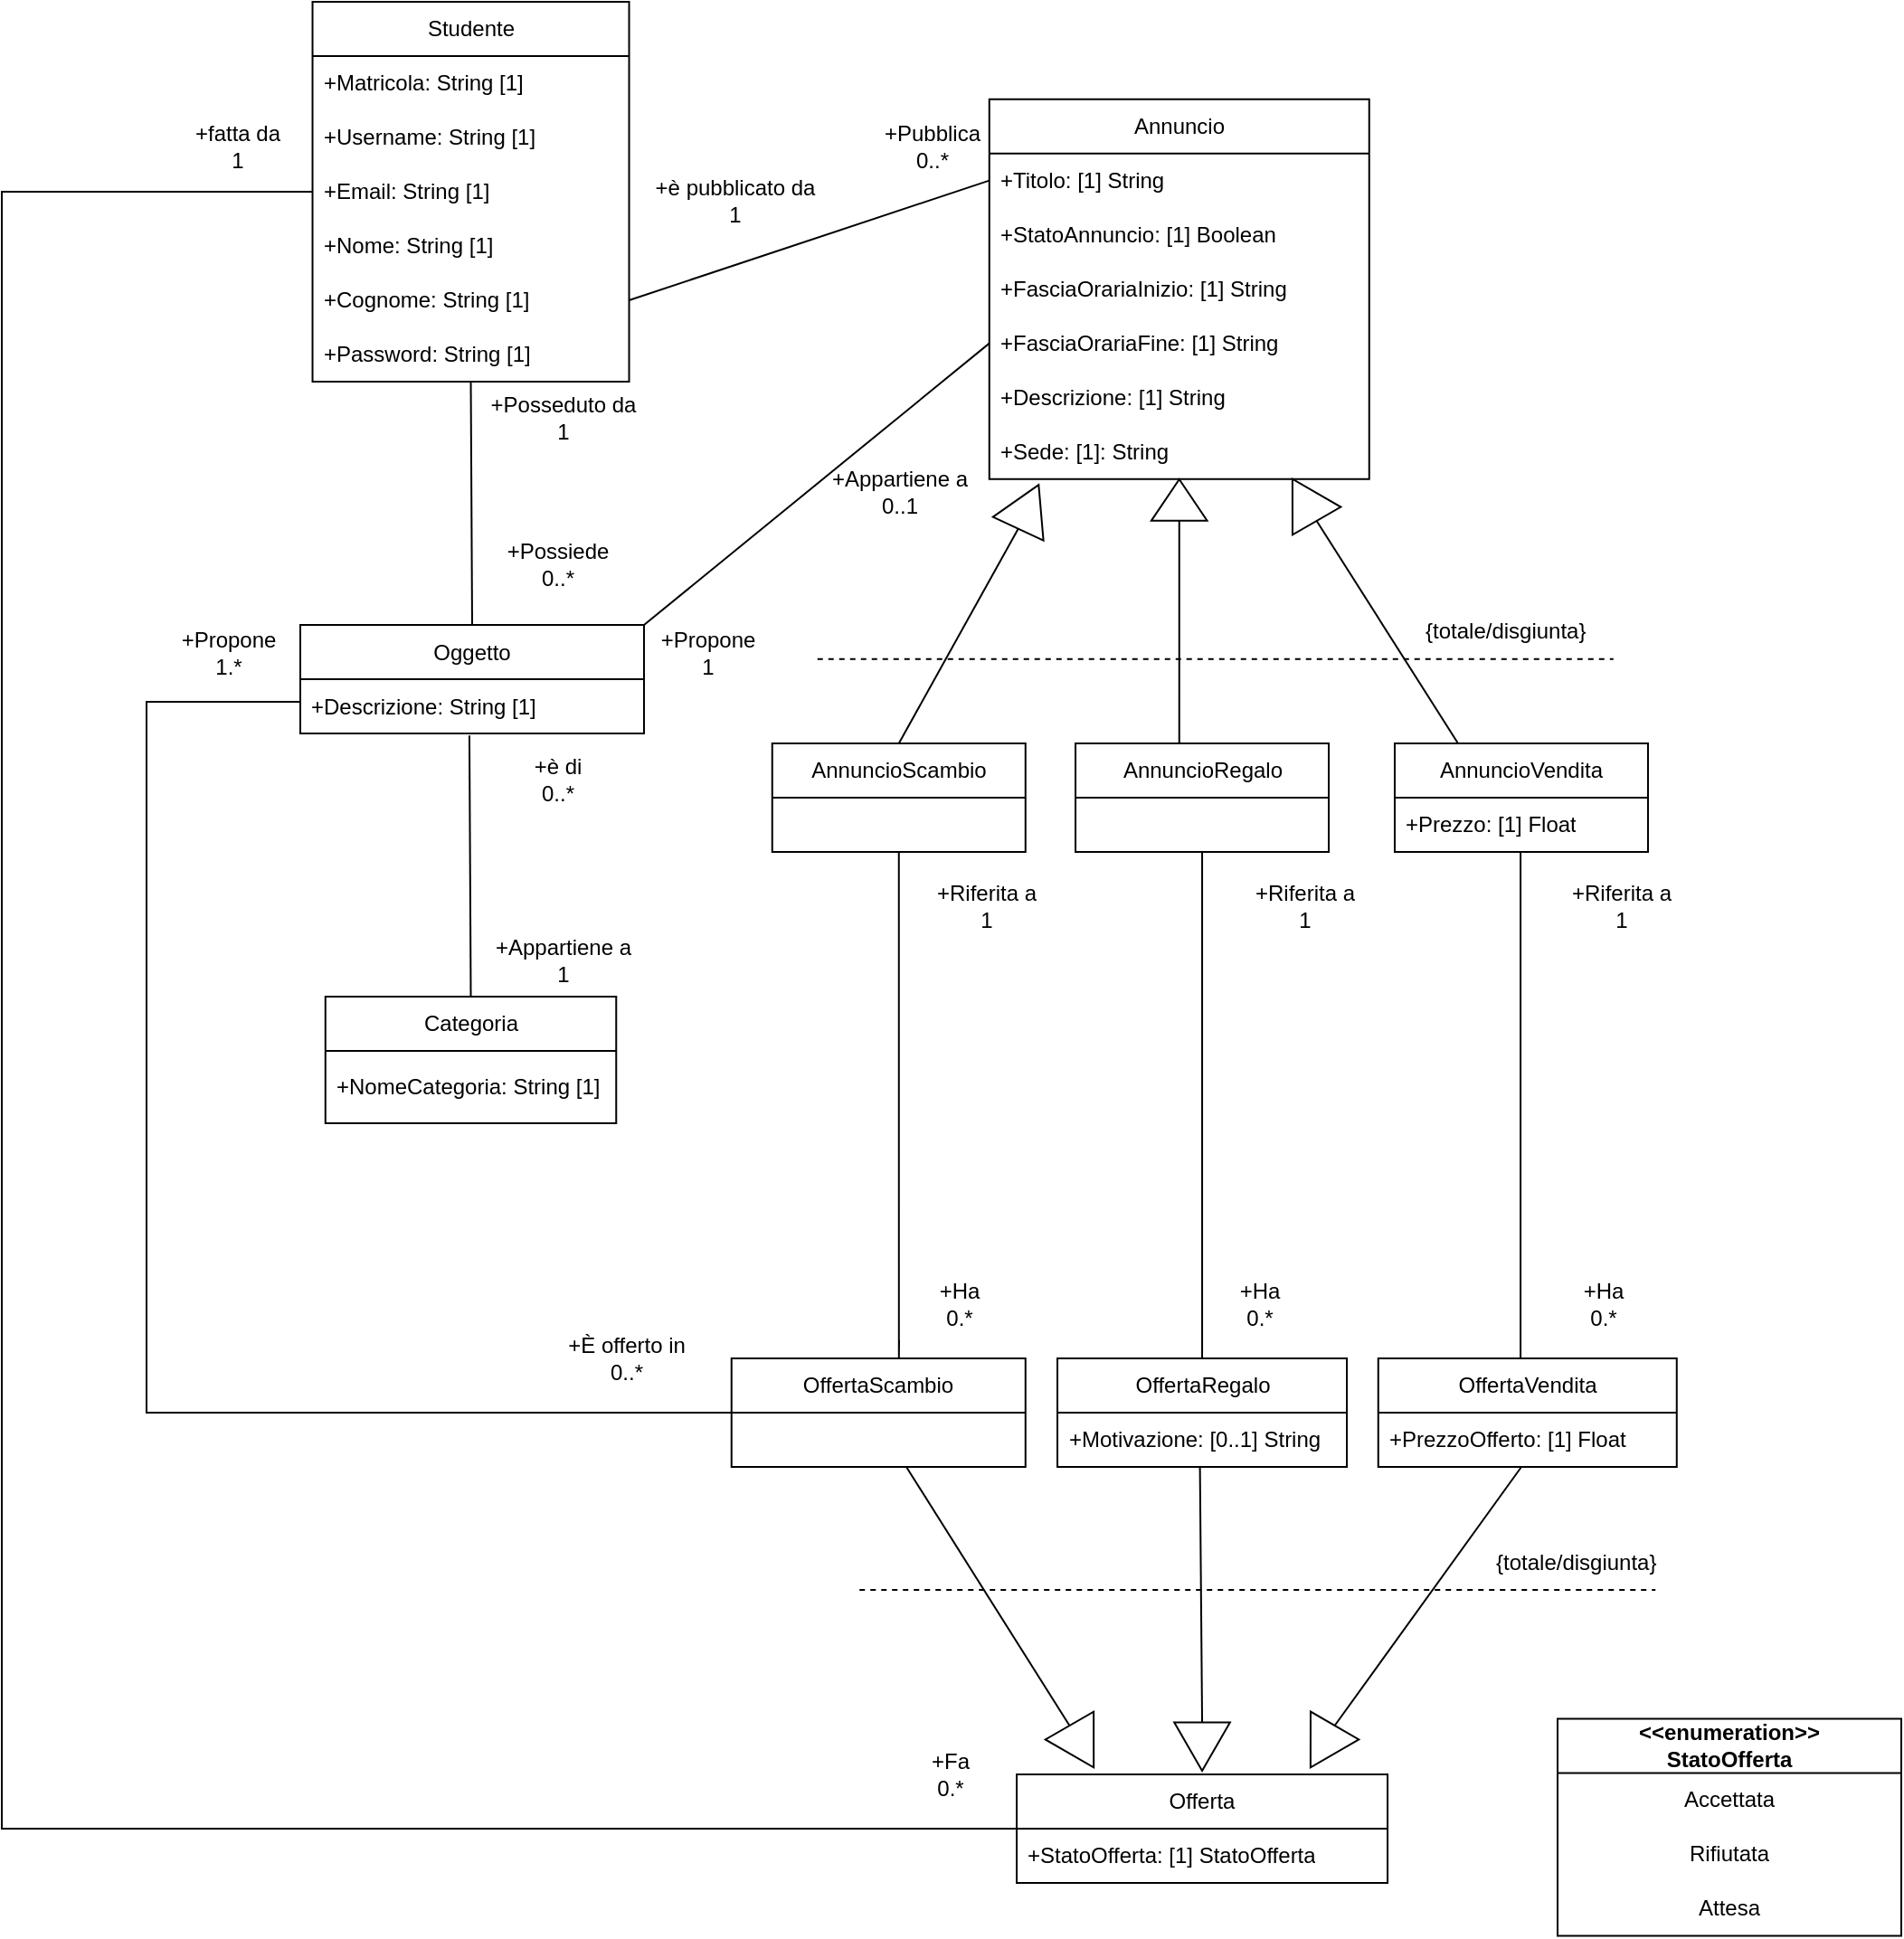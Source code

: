 <mxfile version="28.2.5">
  <diagram name="Pagina-1" id="hhNvPukRQcHdG5Y-XMpl">
    <mxGraphModel dx="925" dy="460" grid="1" gridSize="10" guides="1" tooltips="1" connect="1" arrows="1" fold="1" page="1" pageScale="1" pageWidth="827" pageHeight="1169" math="0" shadow="0">
      <root>
        <mxCell id="0" />
        <mxCell id="1" parent="0" />
        <mxCell id="MSxo0X7yA8S4lxP46bbf-1" value="Studente" style="swimlane;fontStyle=0;childLayout=stackLayout;horizontal=1;startSize=30;horizontalStack=0;resizeParent=1;resizeParentMax=0;resizeLast=0;collapsible=1;marginBottom=0;whiteSpace=wrap;html=1;" parent="1" vertex="1">
          <mxGeometry x="511.76" y="210" width="175" height="210" as="geometry" />
        </mxCell>
        <mxCell id="MSxo0X7yA8S4lxP46bbf-2" value="+Matricola: String [1]" style="text;strokeColor=none;fillColor=none;align=left;verticalAlign=middle;spacingLeft=4;spacingRight=4;overflow=hidden;points=[[0,0.5],[1,0.5]];portConstraint=eastwest;rotatable=0;whiteSpace=wrap;html=1;" parent="MSxo0X7yA8S4lxP46bbf-1" vertex="1">
          <mxGeometry y="30" width="175" height="30" as="geometry" />
        </mxCell>
        <mxCell id="MSxo0X7yA8S4lxP46bbf-3" value="+Username: String [1]" style="text;strokeColor=none;fillColor=none;align=left;verticalAlign=middle;spacingLeft=4;spacingRight=4;overflow=hidden;points=[[0,0.5],[1,0.5]];portConstraint=eastwest;rotatable=0;whiteSpace=wrap;html=1;" parent="MSxo0X7yA8S4lxP46bbf-1" vertex="1">
          <mxGeometry y="60" width="175" height="30" as="geometry" />
        </mxCell>
        <mxCell id="MSxo0X7yA8S4lxP46bbf-4" value="+Email: String [1]" style="text;strokeColor=none;fillColor=none;align=left;verticalAlign=middle;spacingLeft=4;spacingRight=4;overflow=hidden;points=[[0,0.5],[1,0.5]];portConstraint=eastwest;rotatable=0;whiteSpace=wrap;html=1;" parent="MSxo0X7yA8S4lxP46bbf-1" vertex="1">
          <mxGeometry y="90" width="175" height="30" as="geometry" />
        </mxCell>
        <mxCell id="MSxo0X7yA8S4lxP46bbf-5" value="+Nome: String [1]" style="text;strokeColor=none;fillColor=none;align=left;verticalAlign=middle;spacingLeft=4;spacingRight=4;overflow=hidden;points=[[0,0.5],[1,0.5]];portConstraint=eastwest;rotatable=0;whiteSpace=wrap;html=1;" parent="MSxo0X7yA8S4lxP46bbf-1" vertex="1">
          <mxGeometry y="120" width="175" height="30" as="geometry" />
        </mxCell>
        <mxCell id="MSxo0X7yA8S4lxP46bbf-6" value="+Cognome: String [1]" style="text;strokeColor=none;fillColor=none;align=left;verticalAlign=middle;spacingLeft=4;spacingRight=4;overflow=hidden;points=[[0,0.5],[1,0.5]];portConstraint=eastwest;rotatable=0;whiteSpace=wrap;html=1;" parent="MSxo0X7yA8S4lxP46bbf-1" vertex="1">
          <mxGeometry y="150" width="175" height="30" as="geometry" />
        </mxCell>
        <mxCell id="MSxo0X7yA8S4lxP46bbf-7" value="+Password: String [1]" style="text;strokeColor=none;fillColor=none;align=left;verticalAlign=middle;spacingLeft=4;spacingRight=4;overflow=hidden;points=[[0,0.5],[1,0.5]];portConstraint=eastwest;rotatable=0;whiteSpace=wrap;html=1;" parent="MSxo0X7yA8S4lxP46bbf-1" vertex="1">
          <mxGeometry y="180" width="175" height="30" as="geometry" />
        </mxCell>
        <mxCell id="MSxo0X7yA8S4lxP46bbf-9" value="Oggetto" style="swimlane;fontStyle=0;childLayout=stackLayout;horizontal=1;startSize=30;horizontalStack=0;resizeParent=1;resizeParentMax=0;resizeLast=0;collapsible=1;marginBottom=0;whiteSpace=wrap;html=1;" parent="1" vertex="1">
          <mxGeometry x="505" y="554.5" width="190" height="60" as="geometry" />
        </mxCell>
        <mxCell id="MSxo0X7yA8S4lxP46bbf-13" value="+Descrizione: String [1]" style="text;strokeColor=none;fillColor=none;align=left;verticalAlign=middle;spacingLeft=4;spacingRight=4;overflow=hidden;points=[[0,0.5],[1,0.5]];portConstraint=eastwest;rotatable=0;whiteSpace=wrap;html=1;" parent="MSxo0X7yA8S4lxP46bbf-9" vertex="1">
          <mxGeometry y="30" width="190" height="30" as="geometry" />
        </mxCell>
        <mxCell id="MSxo0X7yA8S4lxP46bbf-14" value="Annuncio" style="swimlane;fontStyle=0;childLayout=stackLayout;horizontal=1;startSize=30;horizontalStack=0;resizeParent=1;resizeParentMax=0;resizeLast=0;collapsible=1;marginBottom=0;whiteSpace=wrap;html=1;" parent="1" vertex="1">
          <mxGeometry x="885.88" y="263.82" width="210" height="210" as="geometry" />
        </mxCell>
        <mxCell id="MSxo0X7yA8S4lxP46bbf-15" value="+Titolo: [1] String" style="text;strokeColor=none;fillColor=none;align=left;verticalAlign=middle;spacingLeft=4;spacingRight=4;overflow=hidden;points=[[0,0.5],[1,0.5]];portConstraint=eastwest;rotatable=0;whiteSpace=wrap;html=1;" parent="MSxo0X7yA8S4lxP46bbf-14" vertex="1">
          <mxGeometry y="30" width="210" height="30" as="geometry" />
        </mxCell>
        <mxCell id="MSxo0X7yA8S4lxP46bbf-16" value="+StatoAnnuncio: [1] Boolean" style="text;strokeColor=none;fillColor=none;align=left;verticalAlign=middle;spacingLeft=4;spacingRight=4;overflow=hidden;points=[[0,0.5],[1,0.5]];portConstraint=eastwest;rotatable=0;whiteSpace=wrap;html=1;" parent="MSxo0X7yA8S4lxP46bbf-14" vertex="1">
          <mxGeometry y="60" width="210" height="30" as="geometry" />
        </mxCell>
        <mxCell id="MSxo0X7yA8S4lxP46bbf-17" value="+FasciaOrariaInizio: [1] String" style="text;strokeColor=none;fillColor=none;align=left;verticalAlign=middle;spacingLeft=4;spacingRight=4;overflow=hidden;points=[[0,0.5],[1,0.5]];portConstraint=eastwest;rotatable=0;whiteSpace=wrap;html=1;" parent="MSxo0X7yA8S4lxP46bbf-14" vertex="1">
          <mxGeometry y="90" width="210" height="30" as="geometry" />
        </mxCell>
        <mxCell id="MSxo0X7yA8S4lxP46bbf-18" value="+FasciaOrariaFine: [1]&amp;nbsp;String" style="text;strokeColor=none;fillColor=none;align=left;verticalAlign=middle;spacingLeft=4;spacingRight=4;overflow=hidden;points=[[0,0.5],[1,0.5]];portConstraint=eastwest;rotatable=0;whiteSpace=wrap;html=1;" parent="MSxo0X7yA8S4lxP46bbf-14" vertex="1">
          <mxGeometry y="120" width="210" height="30" as="geometry" />
        </mxCell>
        <mxCell id="MSxo0X7yA8S4lxP46bbf-19" value="+Descrizione: [1] String" style="text;strokeColor=none;fillColor=none;align=left;verticalAlign=middle;spacingLeft=4;spacingRight=4;overflow=hidden;points=[[0,0.5],[1,0.5]];portConstraint=eastwest;rotatable=0;whiteSpace=wrap;html=1;" parent="MSxo0X7yA8S4lxP46bbf-14" vertex="1">
          <mxGeometry y="150" width="210" height="30" as="geometry" />
        </mxCell>
        <mxCell id="MSxo0X7yA8S4lxP46bbf-20" value="+Sede: [1]: String" style="text;strokeColor=none;fillColor=none;align=left;verticalAlign=middle;spacingLeft=4;spacingRight=4;overflow=hidden;points=[[0,0.5],[1,0.5]];portConstraint=eastwest;rotatable=0;whiteSpace=wrap;html=1;" parent="MSxo0X7yA8S4lxP46bbf-14" vertex="1">
          <mxGeometry y="180" width="210" height="30" as="geometry" />
        </mxCell>
        <mxCell id="MSxo0X7yA8S4lxP46bbf-21" value="" style="triangle;whiteSpace=wrap;html=1;rotation=-120;" parent="1" vertex="1">
          <mxGeometry x="1046.76" y="470" width="26.76" height="30.81" as="geometry" />
        </mxCell>
        <mxCell id="MSxo0X7yA8S4lxP46bbf-22" value="" style="triangle;whiteSpace=wrap;html=1;rotation=-90;" parent="1" vertex="1">
          <mxGeometry x="979.44" y="470" width="22.87" height="30.81" as="geometry" />
        </mxCell>
        <mxCell id="MSxo0X7yA8S4lxP46bbf-23" value="" style="triangle;whiteSpace=wrap;html=1;rotation=-65;" parent="1" vertex="1">
          <mxGeometry x="894.115" y="473.815" width="26.76" height="30.81" as="geometry" />
        </mxCell>
        <mxCell id="MSxo0X7yA8S4lxP46bbf-24" value="" style="endArrow=none;html=1;rounded=0;entryX=0;entryY=0.5;entryDx=0;entryDy=0;exitX=0.25;exitY=0;exitDx=0;exitDy=0;" parent="1" source="MSxo0X7yA8S4lxP46bbf-27" target="MSxo0X7yA8S4lxP46bbf-21" edge="1">
          <mxGeometry width="50" height="50" relative="1" as="geometry">
            <mxPoint x="870.88" y="633.42" as="sourcePoint" />
            <mxPoint x="900.88" y="562.22" as="targetPoint" />
          </mxGeometry>
        </mxCell>
        <mxCell id="MSxo0X7yA8S4lxP46bbf-25" value="" style="endArrow=none;html=1;rounded=0;entryX=0;entryY=0.5;entryDx=0;entryDy=0;exitX=0.5;exitY=0;exitDx=0;exitDy=0;" parent="1" target="MSxo0X7yA8S4lxP46bbf-22" edge="1">
          <mxGeometry width="50" height="50" relative="1" as="geometry">
            <mxPoint x="990.88" y="633.42" as="sourcePoint" />
            <mxPoint x="990.883" y="560.201" as="targetPoint" />
          </mxGeometry>
        </mxCell>
        <mxCell id="MSxo0X7yA8S4lxP46bbf-26" value="" style="endArrow=none;html=1;rounded=0;entryX=0;entryY=0.5;entryDx=0;entryDy=0;exitX=0.5;exitY=0;exitDx=0;exitDy=0;" parent="1" source="MSxo0X7yA8S4lxP46bbf-30" target="MSxo0X7yA8S4lxP46bbf-23" edge="1">
          <mxGeometry width="50" height="50" relative="1" as="geometry">
            <mxPoint x="1090.88" y="613.42" as="sourcePoint" />
            <mxPoint x="1070.88" y="583.42" as="targetPoint" />
          </mxGeometry>
        </mxCell>
        <mxCell id="MSxo0X7yA8S4lxP46bbf-27" value="AnnuncioVendita" style="swimlane;fontStyle=0;childLayout=stackLayout;horizontal=1;startSize=30;horizontalStack=0;resizeParent=1;resizeParentMax=0;resizeLast=0;collapsible=1;marginBottom=0;whiteSpace=wrap;html=1;" parent="1" vertex="1">
          <mxGeometry x="1109.99" y="620" width="140" height="60" as="geometry" />
        </mxCell>
        <mxCell id="MSxo0X7yA8S4lxP46bbf-28" value="+Prezzo: [1] Float" style="text;strokeColor=none;fillColor=none;align=left;verticalAlign=middle;spacingLeft=4;spacingRight=4;overflow=hidden;points=[[0,0.5],[1,0.5]];portConstraint=eastwest;rotatable=0;whiteSpace=wrap;html=1;" parent="MSxo0X7yA8S4lxP46bbf-27" vertex="1">
          <mxGeometry y="30" width="140" height="30" as="geometry" />
        </mxCell>
        <mxCell id="yPO96YD2bqF4xWy6sEOM-47" style="edgeStyle=orthogonalEdgeStyle;rounded=0;orthogonalLoop=1;jettySize=auto;html=1;exitX=0.5;exitY=1;exitDx=0;exitDy=0;entryX=0.5;entryY=0;entryDx=0;entryDy=0;endArrow=none;endFill=0;" parent="1" source="MSxo0X7yA8S4lxP46bbf-29" target="yPO96YD2bqF4xWy6sEOM-13" edge="1">
          <mxGeometry relative="1" as="geometry" />
        </mxCell>
        <mxCell id="MSxo0X7yA8S4lxP46bbf-29" value="AnnuncioRegalo" style="swimlane;fontStyle=0;childLayout=stackLayout;horizontal=1;startSize=30;horizontalStack=0;resizeParent=1;resizeParentMax=0;resizeLast=0;collapsible=1;marginBottom=0;whiteSpace=wrap;html=1;" parent="1" vertex="1">
          <mxGeometry x="933.52" y="620" width="140" height="60" as="geometry" />
        </mxCell>
        <mxCell id="yPO96YD2bqF4xWy6sEOM-46" style="edgeStyle=orthogonalEdgeStyle;rounded=0;orthogonalLoop=1;jettySize=auto;html=1;exitX=0.5;exitY=1;exitDx=0;exitDy=0;endArrow=none;endFill=0;" parent="1" source="MSxo0X7yA8S4lxP46bbf-30" edge="1">
          <mxGeometry relative="1" as="geometry">
            <mxPoint x="836" y="950" as="targetPoint" />
            <Array as="points">
              <mxPoint x="836" y="960" />
            </Array>
          </mxGeometry>
        </mxCell>
        <mxCell id="MSxo0X7yA8S4lxP46bbf-30" value="AnnuncioScambio" style="swimlane;fontStyle=0;childLayout=stackLayout;horizontal=1;startSize=30;horizontalStack=0;resizeParent=1;resizeParentMax=0;resizeLast=0;collapsible=1;marginBottom=0;whiteSpace=wrap;html=1;" parent="1" vertex="1">
          <mxGeometry x="765.88" y="620" width="140" height="60" as="geometry" />
        </mxCell>
        <mxCell id="MSxo0X7yA8S4lxP46bbf-31" value="" style="endArrow=none;dashed=1;html=1;rounded=0;" parent="1" edge="1">
          <mxGeometry width="50" height="50" relative="1" as="geometry">
            <mxPoint x="790.88" y="573.42" as="sourcePoint" />
            <mxPoint x="1230.88" y="573.42" as="targetPoint" />
          </mxGeometry>
        </mxCell>
        <mxCell id="MSxo0X7yA8S4lxP46bbf-32" value="{totale/disgiunta}" style="text;strokeColor=none;fillColor=none;align=left;verticalAlign=middle;spacingLeft=4;spacingRight=4;overflow=hidden;points=[[0,0.5],[1,0.5]];portConstraint=eastwest;rotatable=0;whiteSpace=wrap;html=1;" parent="1" vertex="1">
          <mxGeometry x="1120.88" y="543.42" width="100" height="30" as="geometry" />
        </mxCell>
        <mxCell id="MSxo0X7yA8S4lxP46bbf-33" value="" style="endArrow=none;html=1;rounded=0;exitX=0;exitY=0.5;exitDx=0;exitDy=0;entryX=1;entryY=0.5;entryDx=0;entryDy=0;" parent="1" source="MSxo0X7yA8S4lxP46bbf-15" target="MSxo0X7yA8S4lxP46bbf-6" edge="1">
          <mxGeometry width="50" height="50" relative="1" as="geometry">
            <mxPoint x="737.5" y="340" as="sourcePoint" />
            <mxPoint x="650" y="260" as="targetPoint" />
          </mxGeometry>
        </mxCell>
        <mxCell id="MSxo0X7yA8S4lxP46bbf-53" value="" style="endArrow=none;html=1;rounded=0;entryX=0;entryY=0.5;entryDx=0;entryDy=0;exitX=1;exitY=0;exitDx=0;exitDy=0;" parent="1" source="MSxo0X7yA8S4lxP46bbf-9" target="MSxo0X7yA8S4lxP46bbf-18" edge="1">
          <mxGeometry width="50" height="50" relative="1" as="geometry">
            <mxPoint x="695" y="465" as="sourcePoint" />
            <mxPoint x="672.5" y="490" as="targetPoint" />
          </mxGeometry>
        </mxCell>
        <mxCell id="MSxo0X7yA8S4lxP46bbf-58" value="" style="endArrow=none;html=1;rounded=0;exitX=0.5;exitY=0;exitDx=0;exitDy=0;entryX=0.5;entryY=1;entryDx=0;entryDy=0;" parent="1" source="MSxo0X7yA8S4lxP46bbf-9" target="MSxo0X7yA8S4lxP46bbf-1" edge="1">
          <mxGeometry width="50" height="50" relative="1" as="geometry">
            <mxPoint x="595" y="520" as="sourcePoint" />
            <mxPoint x="595" y="350" as="targetPoint" />
          </mxGeometry>
        </mxCell>
        <mxCell id="MSxo0X7yA8S4lxP46bbf-59" value="+Pubblica&lt;div&gt;0..*&lt;/div&gt;" style="text;html=1;align=center;verticalAlign=middle;resizable=0;points=[];autosize=1;strokeColor=none;fillColor=none;" parent="1" vertex="1">
          <mxGeometry x="814.12" y="270" width="80" height="40" as="geometry" />
        </mxCell>
        <mxCell id="MSxo0X7yA8S4lxP46bbf-60" value="+è pubblicato da&lt;div&gt;1&lt;/div&gt;" style="text;html=1;align=center;verticalAlign=middle;resizable=0;points=[];autosize=1;strokeColor=none;fillColor=none;" parent="1" vertex="1">
          <mxGeometry x="690" y="300" width="110" height="40" as="geometry" />
        </mxCell>
        <mxCell id="MSxo0X7yA8S4lxP46bbf-61" value="+Posseduto da&lt;div&gt;1&lt;/div&gt;" style="text;html=1;align=center;verticalAlign=middle;resizable=0;points=[];autosize=1;strokeColor=none;fillColor=none;" parent="1" vertex="1">
          <mxGeometry x="600" y="420" width="100" height="40" as="geometry" />
        </mxCell>
        <mxCell id="MSxo0X7yA8S4lxP46bbf-62" value="+Possiede&lt;div&gt;0..*&lt;/div&gt;" style="text;html=1;align=center;verticalAlign=middle;resizable=0;points=[];autosize=1;strokeColor=none;fillColor=none;" parent="1" vertex="1">
          <mxGeometry x="606.76" y="500.81" width="80" height="40" as="geometry" />
        </mxCell>
        <mxCell id="MSxo0X7yA8S4lxP46bbf-63" value="+Propone&lt;div&gt;1&lt;/div&gt;" style="text;html=1;align=center;verticalAlign=middle;resizable=0;points=[];autosize=1;strokeColor=none;fillColor=none;" parent="1" vertex="1">
          <mxGeometry x="690" y="550" width="80" height="40" as="geometry" />
        </mxCell>
        <mxCell id="MSxo0X7yA8S4lxP46bbf-64" value="+Appartiene a&lt;div&gt;0..1&lt;/div&gt;" style="text;html=1;align=center;verticalAlign=middle;resizable=0;points=[];autosize=1;strokeColor=none;fillColor=none;" parent="1" vertex="1">
          <mxGeometry x="785.88" y="460.81" width="100" height="40" as="geometry" />
        </mxCell>
        <mxCell id="yPO96YD2bqF4xWy6sEOM-4" value="Offerta" style="swimlane;fontStyle=0;childLayout=stackLayout;horizontal=1;startSize=30;horizontalStack=0;resizeParent=1;resizeParentMax=0;resizeLast=0;collapsible=1;marginBottom=0;whiteSpace=wrap;html=1;" parent="1" vertex="1">
          <mxGeometry x="901.02" y="1190" width="205" height="60" as="geometry" />
        </mxCell>
        <mxCell id="yPO96YD2bqF4xWy6sEOM-5" value="+StatoOfferta: [1] StatoOfferta" style="text;strokeColor=none;fillColor=none;align=left;verticalAlign=middle;spacingLeft=4;spacingRight=4;overflow=hidden;points=[[0,0.5],[1,0.5]];portConstraint=eastwest;rotatable=0;whiteSpace=wrap;html=1;" parent="yPO96YD2bqF4xWy6sEOM-4" vertex="1">
          <mxGeometry y="30" width="205" height="30" as="geometry" />
        </mxCell>
        <mxCell id="yPO96YD2bqF4xWy6sEOM-6" value="" style="triangle;whiteSpace=wrap;html=1;rotation=60;" parent="1" vertex="1">
          <mxGeometry x="923.52" y="1159.19" width="26.76" height="30.81" as="geometry" />
        </mxCell>
        <mxCell id="yPO96YD2bqF4xWy6sEOM-7" value="" style="triangle;whiteSpace=wrap;html=1;rotation=90;" parent="1" vertex="1">
          <mxGeometry x="990.143" y="1159.186" width="26.76" height="30.81" as="geometry" />
        </mxCell>
        <mxCell id="yPO96YD2bqF4xWy6sEOM-8" value="" style="triangle;whiteSpace=wrap;html=1;rotation=120;" parent="1" vertex="1">
          <mxGeometry x="1056.755" y="1159.185" width="26.76" height="30.81" as="geometry" />
        </mxCell>
        <mxCell id="yPO96YD2bqF4xWy6sEOM-12" value="OffertaScambio" style="swimlane;fontStyle=0;childLayout=stackLayout;horizontal=1;startSize=30;horizontalStack=0;resizeParent=1;resizeParentMax=0;resizeLast=0;collapsible=1;marginBottom=0;whiteSpace=wrap;html=1;" parent="1" vertex="1">
          <mxGeometry x="743.37" y="960" width="162.51" height="60" as="geometry" />
        </mxCell>
        <mxCell id="yPO96YD2bqF4xWy6sEOM-13" value="OffertaRegalo" style="swimlane;fontStyle=0;childLayout=stackLayout;horizontal=1;startSize=30;horizontalStack=0;resizeParent=1;resizeParentMax=0;resizeLast=0;collapsible=1;marginBottom=0;whiteSpace=wrap;html=1;" parent="1" vertex="1">
          <mxGeometry x="923.52" y="960" width="160" height="60" as="geometry" />
        </mxCell>
        <mxCell id="yPO96YD2bqF4xWy6sEOM-14" value="+Motivazione: [0..1] String" style="text;strokeColor=none;fillColor=none;align=left;verticalAlign=middle;spacingLeft=4;spacingRight=4;overflow=hidden;points=[[0,0.5],[1,0.5]];portConstraint=eastwest;rotatable=0;whiteSpace=wrap;html=1;" parent="yPO96YD2bqF4xWy6sEOM-13" vertex="1">
          <mxGeometry y="30" width="160" height="30" as="geometry" />
        </mxCell>
        <mxCell id="yPO96YD2bqF4xWy6sEOM-15" value="OffertaVendita" style="swimlane;fontStyle=0;childLayout=stackLayout;horizontal=1;startSize=30;horizontalStack=0;resizeParent=1;resizeParentMax=0;resizeLast=0;collapsible=1;marginBottom=0;whiteSpace=wrap;html=1;" parent="1" vertex="1">
          <mxGeometry x="1100.88" y="960" width="165" height="60" as="geometry" />
        </mxCell>
        <mxCell id="yPO96YD2bqF4xWy6sEOM-16" value="+PrezzoOfferto: [1] Float" style="text;strokeColor=none;fillColor=none;align=left;verticalAlign=middle;spacingLeft=4;spacingRight=4;overflow=hidden;points=[[0,0.5],[1,0.5]];portConstraint=eastwest;rotatable=0;whiteSpace=wrap;html=1;" parent="yPO96YD2bqF4xWy6sEOM-15" vertex="1">
          <mxGeometry y="30" width="165" height="30" as="geometry" />
        </mxCell>
        <mxCell id="yPO96YD2bqF4xWy6sEOM-17" value="" style="endArrow=none;dashed=1;html=1;rounded=0;" parent="1" edge="1">
          <mxGeometry width="50" height="50" relative="1" as="geometry">
            <mxPoint x="814.12" y="1087.99" as="sourcePoint" />
            <mxPoint x="1254.12" y="1087.99" as="targetPoint" />
          </mxGeometry>
        </mxCell>
        <mxCell id="yPO96YD2bqF4xWy6sEOM-18" value="{totale/disgiunta}" style="text;strokeColor=none;fillColor=none;align=left;verticalAlign=middle;spacingLeft=4;spacingRight=4;overflow=hidden;points=[[0,0.5],[1,0.5]];portConstraint=eastwest;rotatable=0;whiteSpace=wrap;html=1;" parent="1" vertex="1">
          <mxGeometry x="1160" y="1057.99" width="100" height="30" as="geometry" />
        </mxCell>
        <mxCell id="yPO96YD2bqF4xWy6sEOM-19" value="&lt;div&gt;&lt;b&gt;&amp;lt;&amp;lt;enumeration&amp;gt;&amp;gt;&lt;/b&gt;&lt;/div&gt;&lt;div&gt;&lt;b&gt;StatoOfferta&lt;/b&gt;&lt;/div&gt;" style="swimlane;fontStyle=0;childLayout=stackLayout;horizontal=1;startSize=30;horizontalStack=0;resizeParent=1;resizeParentMax=0;resizeLast=0;collapsible=1;marginBottom=0;whiteSpace=wrap;html=1;" parent="1" vertex="1">
          <mxGeometry x="1200" y="1159.19" width="190" height="120" as="geometry" />
        </mxCell>
        <mxCell id="yPO96YD2bqF4xWy6sEOM-20" value="Accettata" style="text;strokeColor=none;fillColor=none;align=center;verticalAlign=middle;spacingLeft=4;spacingRight=4;overflow=hidden;points=[[0,0.5],[1,0.5]];portConstraint=eastwest;rotatable=0;whiteSpace=wrap;html=1;" parent="yPO96YD2bqF4xWy6sEOM-19" vertex="1">
          <mxGeometry y="30" width="190" height="30" as="geometry" />
        </mxCell>
        <mxCell id="yPO96YD2bqF4xWy6sEOM-21" value="Rifiutata" style="text;strokeColor=none;fillColor=none;align=center;verticalAlign=middle;spacingLeft=4;spacingRight=4;overflow=hidden;points=[[0,0.5],[1,0.5]];portConstraint=eastwest;rotatable=0;whiteSpace=wrap;html=1;" parent="yPO96YD2bqF4xWy6sEOM-19" vertex="1">
          <mxGeometry y="60" width="190" height="30" as="geometry" />
        </mxCell>
        <mxCell id="yPO96YD2bqF4xWy6sEOM-22" value="Attesa" style="text;strokeColor=none;fillColor=none;align=center;verticalAlign=middle;spacingLeft=4;spacingRight=4;overflow=hidden;points=[[0,0.5],[1,0.5]];portConstraint=eastwest;rotatable=0;whiteSpace=wrap;html=1;" parent="yPO96YD2bqF4xWy6sEOM-19" vertex="1">
          <mxGeometry y="90" width="190" height="30" as="geometry" />
        </mxCell>
        <mxCell id="yPO96YD2bqF4xWy6sEOM-41" style="edgeStyle=orthogonalEdgeStyle;rounded=0;orthogonalLoop=1;jettySize=auto;html=1;exitX=0;exitY=0.5;exitDx=0;exitDy=0;entryX=0;entryY=0.5;entryDx=0;entryDy=0;endArrow=none;endFill=0;" parent="1" target="yPO96YD2bqF4xWy6sEOM-12" edge="1">
          <mxGeometry relative="1" as="geometry">
            <Array as="points">
              <mxPoint x="420" y="597" />
              <mxPoint x="420" y="990" />
            </Array>
            <mxPoint x="505" y="597.01" as="sourcePoint" />
          </mxGeometry>
        </mxCell>
        <mxCell id="yPO96YD2bqF4xWy6sEOM-48" style="edgeStyle=orthogonalEdgeStyle;rounded=0;orthogonalLoop=1;jettySize=auto;html=1;exitX=0.5;exitY=1;exitDx=0;exitDy=0;entryX=0.5;entryY=0;entryDx=0;entryDy=0;endArrow=none;endFill=0;" parent="1" edge="1">
          <mxGeometry relative="1" as="geometry">
            <mxPoint x="1179.54" y="680" as="sourcePoint" />
            <mxPoint x="1179.54" y="960" as="targetPoint" />
          </mxGeometry>
        </mxCell>
        <mxCell id="yPO96YD2bqF4xWy6sEOM-49" value="" style="endArrow=none;html=1;rounded=0;exitX=0;exitY=0.5;exitDx=0;exitDy=0;" parent="1" source="yPO96YD2bqF4xWy6sEOM-6" edge="1">
          <mxGeometry width="50" height="50" relative="1" as="geometry">
            <mxPoint x="960" y="1150" as="sourcePoint" />
            <mxPoint x="840" y="1020" as="targetPoint" />
          </mxGeometry>
        </mxCell>
        <mxCell id="yPO96YD2bqF4xWy6sEOM-50" value="" style="endArrow=none;html=1;rounded=0;exitX=0;exitY=0.5;exitDx=0;exitDy=0;" parent="1" source="yPO96YD2bqF4xWy6sEOM-7" edge="1">
          <mxGeometry width="50" height="50" relative="1" as="geometry">
            <mxPoint x="952.31" y="1070" as="sourcePoint" />
            <mxPoint x="1002.31" y="1020" as="targetPoint" />
          </mxGeometry>
        </mxCell>
        <mxCell id="yPO96YD2bqF4xWy6sEOM-51" value="" style="endArrow=none;html=1;rounded=0;exitX=0;exitY=0.5;exitDx=0;exitDy=0;" parent="1" source="yPO96YD2bqF4xWy6sEOM-8" edge="1">
          <mxGeometry width="50" height="50" relative="1" as="geometry">
            <mxPoint x="1130" y="1070" as="sourcePoint" />
            <mxPoint x="1180" y="1020" as="targetPoint" />
          </mxGeometry>
        </mxCell>
        <mxCell id="yPO96YD2bqF4xWy6sEOM-53" value="+Ha&lt;div&gt;0.*&lt;/div&gt;" style="text;html=1;align=center;verticalAlign=middle;resizable=0;points=[];autosize=1;strokeColor=none;fillColor=none;" parent="1" vertex="1">
          <mxGeometry x="844.11" y="910" width="50" height="40" as="geometry" />
        </mxCell>
        <mxCell id="yPO96YD2bqF4xWy6sEOM-54" value="+Ha&lt;div&gt;0.*&lt;/div&gt;" style="text;html=1;align=center;verticalAlign=middle;resizable=0;points=[];autosize=1;strokeColor=none;fillColor=none;" parent="1" vertex="1">
          <mxGeometry x="1010" y="910" width="50" height="40" as="geometry" />
        </mxCell>
        <mxCell id="yPO96YD2bqF4xWy6sEOM-55" value="+Ha&lt;div&gt;0.*&lt;/div&gt;" style="text;html=1;align=center;verticalAlign=middle;resizable=0;points=[];autosize=1;strokeColor=none;fillColor=none;" parent="1" vertex="1">
          <mxGeometry x="1199.99" y="910" width="50" height="40" as="geometry" />
        </mxCell>
        <mxCell id="yPO96YD2bqF4xWy6sEOM-56" value="+Riferita a&lt;div&gt;1&lt;/div&gt;" style="text;html=1;align=center;verticalAlign=middle;resizable=0;points=[];autosize=1;strokeColor=none;fillColor=none;" parent="1" vertex="1">
          <mxGeometry x="844.11" y="690" width="80" height="40" as="geometry" />
        </mxCell>
        <mxCell id="yPO96YD2bqF4xWy6sEOM-59" value="+Riferita a&lt;div&gt;1&lt;/div&gt;" style="text;html=1;align=center;verticalAlign=middle;resizable=0;points=[];autosize=1;strokeColor=none;fillColor=none;" parent="1" vertex="1">
          <mxGeometry x="1020.14" y="690" width="80" height="40" as="geometry" />
        </mxCell>
        <mxCell id="yPO96YD2bqF4xWy6sEOM-60" value="+Riferita a&lt;div&gt;1&lt;/div&gt;" style="text;html=1;align=center;verticalAlign=middle;resizable=0;points=[];autosize=1;strokeColor=none;fillColor=none;" parent="1" vertex="1">
          <mxGeometry x="1195" y="690" width="80" height="40" as="geometry" />
        </mxCell>
        <mxCell id="yPO96YD2bqF4xWy6sEOM-61" value="+È offerto in&lt;div&gt;0..*&lt;/div&gt;" style="text;html=1;align=center;verticalAlign=middle;resizable=0;points=[];autosize=1;strokeColor=none;fillColor=none;" parent="1" vertex="1">
          <mxGeometry x="640" y="940" width="90" height="40" as="geometry" />
        </mxCell>
        <mxCell id="yPO96YD2bqF4xWy6sEOM-62" value="+Propone&lt;div&gt;1.*&lt;/div&gt;" style="text;html=1;align=center;verticalAlign=middle;resizable=0;points=[];autosize=1;strokeColor=none;fillColor=none;" parent="1" vertex="1">
          <mxGeometry x="425" y="550" width="80" height="40" as="geometry" />
        </mxCell>
        <mxCell id="yPO96YD2bqF4xWy6sEOM-63" style="edgeStyle=orthogonalEdgeStyle;rounded=0;orthogonalLoop=1;jettySize=auto;html=1;exitX=0;exitY=0.5;exitDx=0;exitDy=0;endArrow=none;endFill=0;" parent="1" source="MSxo0X7yA8S4lxP46bbf-4" edge="1">
          <mxGeometry relative="1" as="geometry">
            <mxPoint x="900" y="1220" as="targetPoint" />
            <Array as="points">
              <mxPoint x="340" y="315" />
              <mxPoint x="340" y="1220" />
              <mxPoint x="901" y="1220" />
            </Array>
          </mxGeometry>
        </mxCell>
        <mxCell id="yPO96YD2bqF4xWy6sEOM-64" value="+Fa&lt;div&gt;0.*&lt;/div&gt;" style="text;html=1;align=center;verticalAlign=middle;resizable=0;points=[];autosize=1;strokeColor=none;fillColor=none;" parent="1" vertex="1">
          <mxGeometry x="844.11" y="1170" width="40" height="40" as="geometry" />
        </mxCell>
        <mxCell id="yPO96YD2bqF4xWy6sEOM-66" value="+fatta da&lt;div&gt;1&lt;/div&gt;" style="text;html=1;align=center;verticalAlign=middle;resizable=0;points=[];autosize=1;strokeColor=none;fillColor=none;" parent="1" vertex="1">
          <mxGeometry x="435" y="270" width="70" height="40" as="geometry" />
        </mxCell>
        <mxCell id="yPO96YD2bqF4xWy6sEOM-69" value="" style="endArrow=none;html=1;rounded=0;entryX=0.492;entryY=1.039;entryDx=0;entryDy=0;entryPerimeter=0;exitX=0.5;exitY=0;exitDx=0;exitDy=0;" parent="1" source="yPO96YD2bqF4xWy6sEOM-70" target="MSxo0X7yA8S4lxP46bbf-13" edge="1">
          <mxGeometry width="50" height="50" relative="1" as="geometry">
            <mxPoint x="598" y="770" as="sourcePoint" />
            <mxPoint x="630" y="720" as="targetPoint" />
          </mxGeometry>
        </mxCell>
        <mxCell id="yPO96YD2bqF4xWy6sEOM-70" value="Categoria" style="swimlane;fontStyle=0;childLayout=stackLayout;horizontal=1;startSize=30;horizontalStack=0;resizeParent=1;resizeParentMax=0;resizeLast=0;collapsible=1;marginBottom=0;whiteSpace=wrap;html=1;" parent="1" vertex="1">
          <mxGeometry x="518.89" y="760" width="160.74" height="70" as="geometry" />
        </mxCell>
        <mxCell id="yPO96YD2bqF4xWy6sEOM-71" value="+NomeCategoria: String [1]" style="text;strokeColor=none;fillColor=none;align=left;verticalAlign=middle;spacingLeft=4;spacingRight=4;overflow=hidden;points=[[0,0.5],[1,0.5]];portConstraint=eastwest;rotatable=0;whiteSpace=wrap;html=1;" parent="yPO96YD2bqF4xWy6sEOM-70" vertex="1">
          <mxGeometry y="30" width="160.74" height="40" as="geometry" />
        </mxCell>
        <mxCell id="yPO96YD2bqF4xWy6sEOM-72" value="+Appartiene a&lt;br&gt;1" style="text;html=1;align=center;verticalAlign=middle;resizable=0;points=[];autosize=1;strokeColor=none;fillColor=none;" parent="1" vertex="1">
          <mxGeometry x="600" y="720" width="100" height="40" as="geometry" />
        </mxCell>
        <mxCell id="yPO96YD2bqF4xWy6sEOM-73" value="+è di&lt;br&gt;0..*" style="text;html=1;align=center;verticalAlign=middle;resizable=0;points=[];autosize=1;strokeColor=none;fillColor=none;" parent="1" vertex="1">
          <mxGeometry x="621.76" y="620" width="50" height="40" as="geometry" />
        </mxCell>
      </root>
    </mxGraphModel>
  </diagram>
</mxfile>
